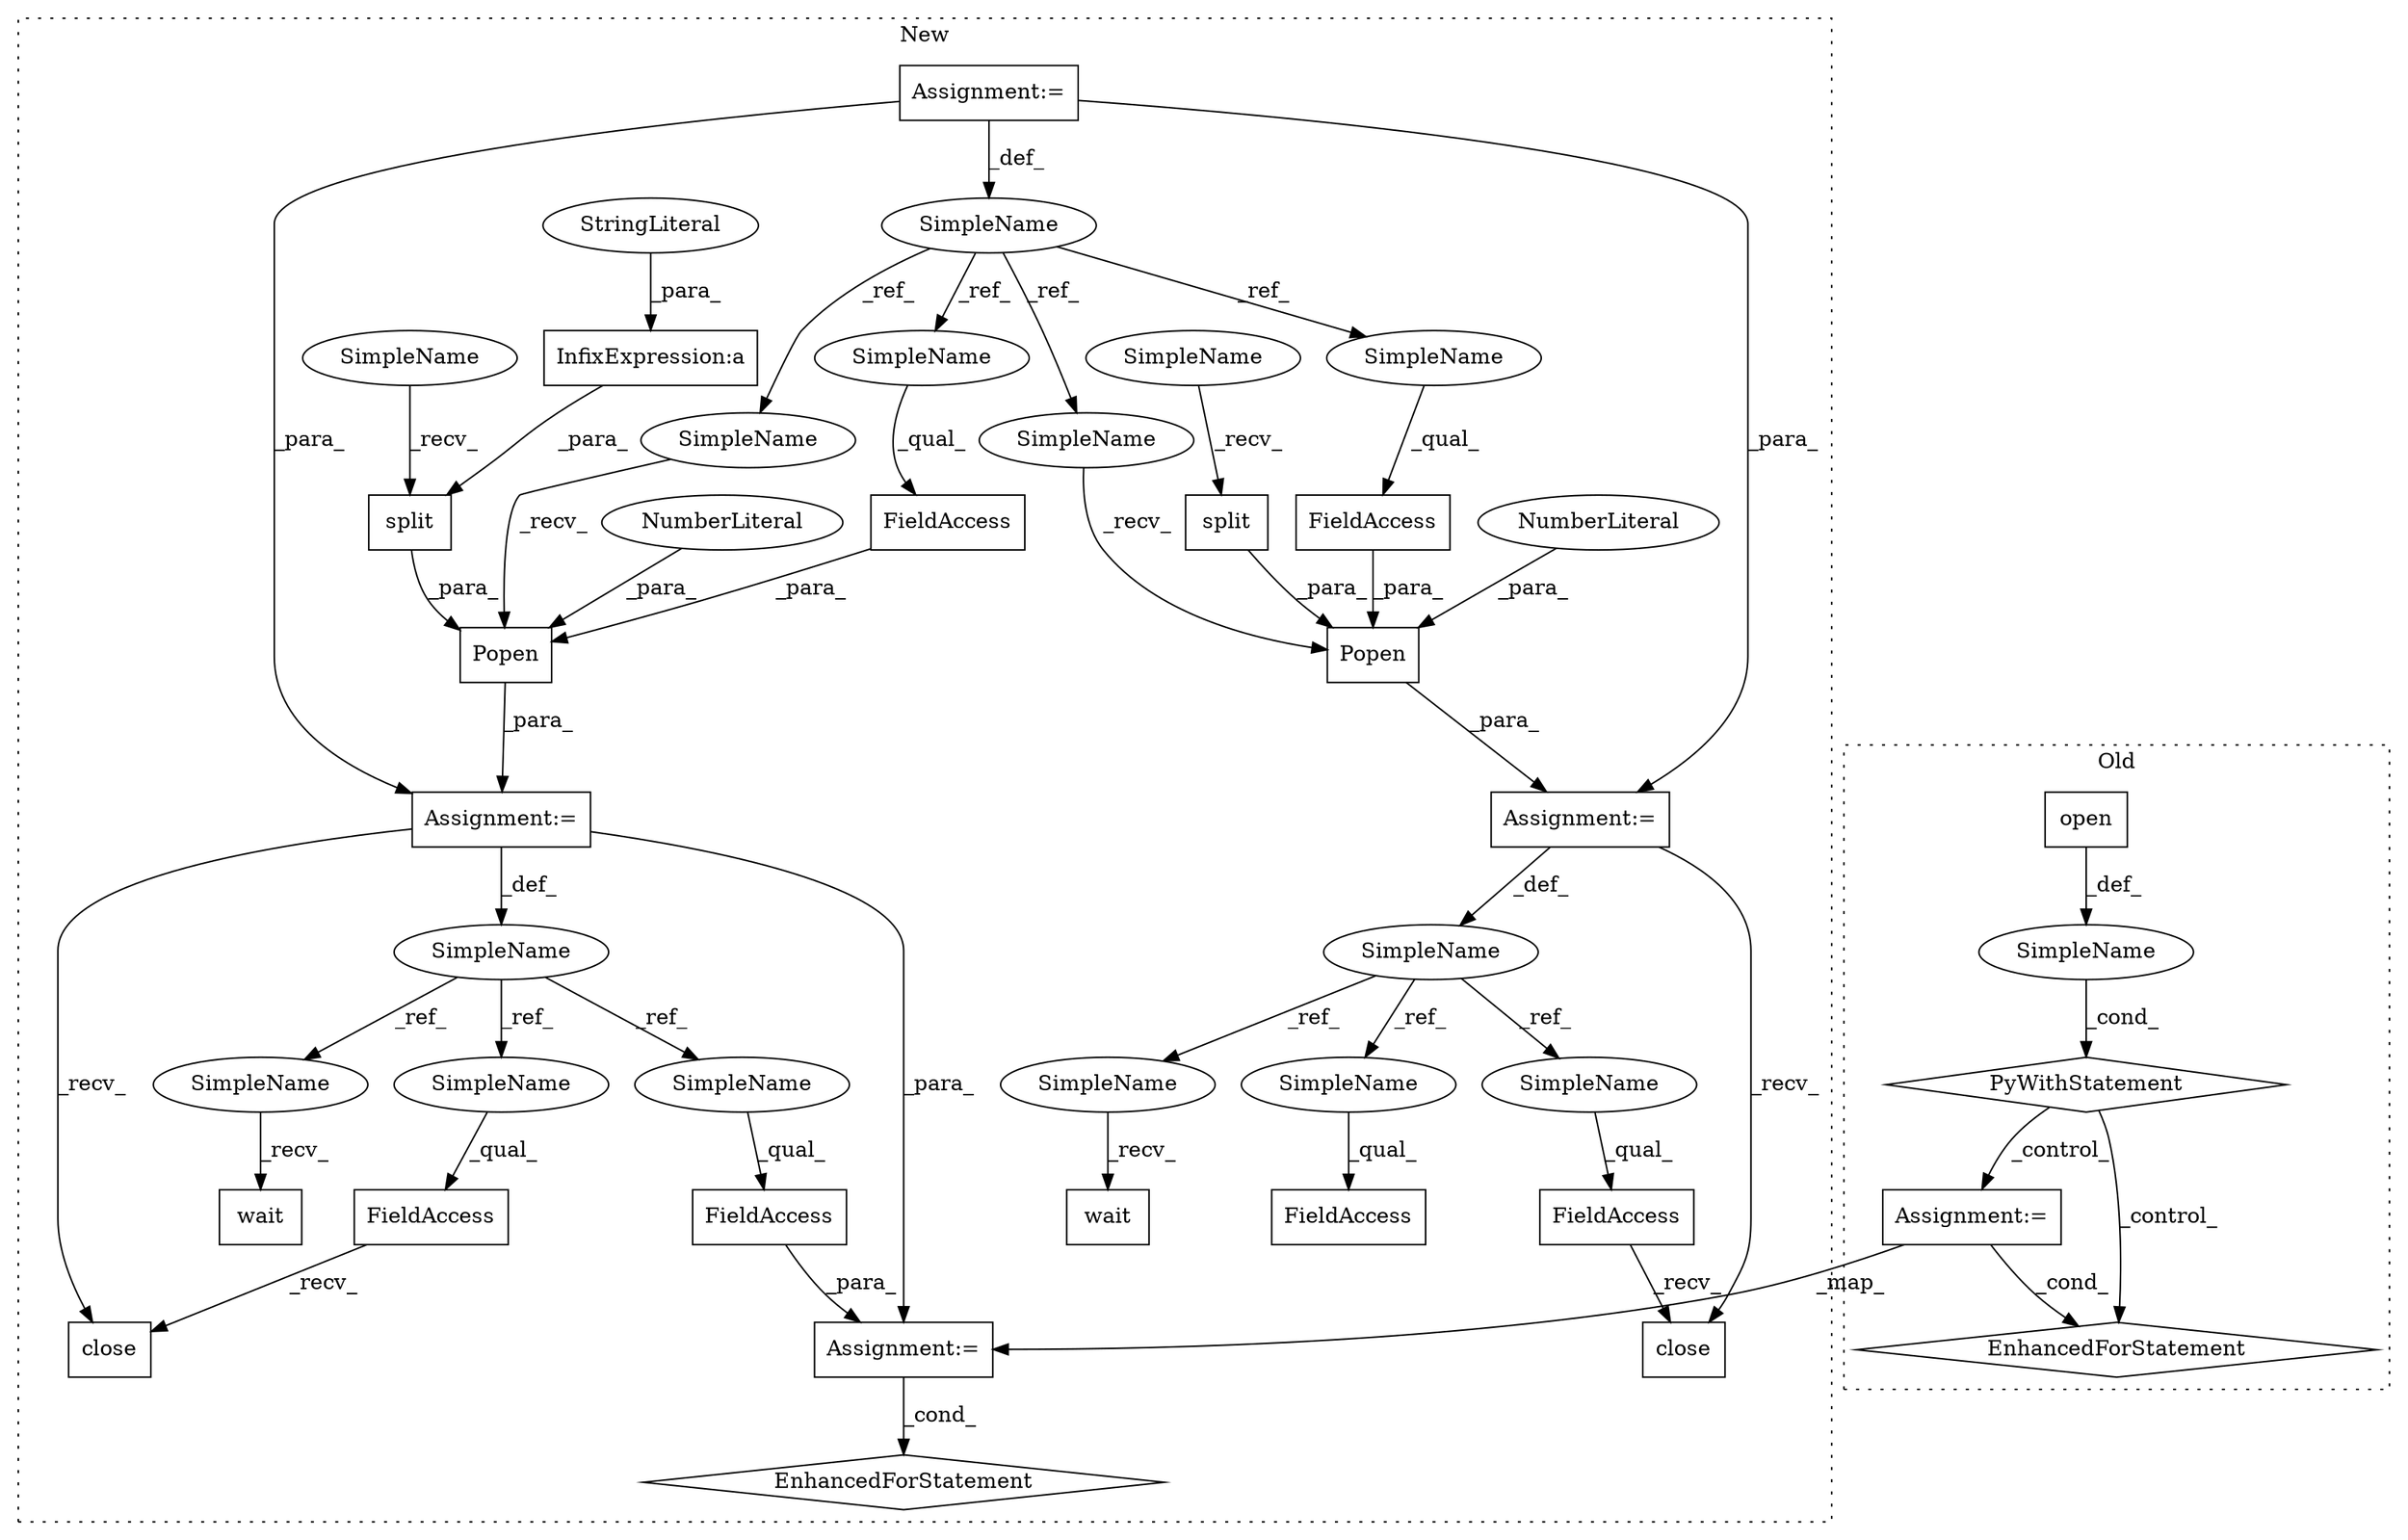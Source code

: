 digraph G {
subgraph cluster0 {
1 [label="EnhancedForStatement" a="70" s="1223,1294" l="57,2" shape="diamond"];
3 [label="SimpleName" a="42" s="" l="" shape="ellipse"];
4 [label="PyWithStatement" a="104" s="1168,1197" l="10,2" shape="diamond"];
9 [label="open" a="32" s="1178,1196" l="5,1" shape="box"];
22 [label="Assignment:=" a="7" s="1223,1294" l="57,2" shape="box"];
label = "Old";
style="dotted";
}
subgraph cluster1 {
2 [label="Popen" a="32" s="1247,1320" l="6,1" shape="box"];
5 [label="split" a="32" s="1259,1295" l="6,1" shape="box"];
6 [label="FieldAccess" a="22" s="1297" l="15" shape="box"];
7 [label="FieldAccess" a="22" s="1390" l="8" shape="box"];
8 [label="Assignment:=" a="7" s="1235" l="1" shape="box"];
10 [label="wait" a="32" s="1676" l="6" shape="box"];
11 [label="InfixExpression:a" a="27" s="1279" l="3" shape="box"];
12 [label="NumberLiteral" a="34" s="1313" l="7" shape="ellipse"];
13 [label="EnhancedForStatement" a="70" s="1327,1398" l="53,2" shape="diamond"];
14 [label="SimpleName" a="42" s="1234" l="1" shape="ellipse"];
15 [label="SimpleName" a="42" s="471" l="10" shape="ellipse"];
16 [label="Popen" a="32" s="726,797" l="6,1" shape="box"];
17 [label="wait" a="32" s="1137" l="6" shape="box"];
18 [label="split" a="32" s="738,772" l="6,1" shape="box"];
19 [label="NumberLiteral" a="34" s="790" l="7" shape="ellipse"];
20 [label="StringLiteral" a="45" s="1265" l="14" shape="ellipse"];
21 [label="Assignment:=" a="7" s="1327,1398" l="53,2" shape="box"];
23 [label="SimpleName" a="42" s="713" l="1" shape="ellipse"];
24 [label="FieldAccess" a="22" s="1113" l="8" shape="box"];
25 [label="FieldAccess" a="22" s="867" l="8" shape="box"];
26 [label="FieldAccess" a="22" s="1652" l="8" shape="box"];
27 [label="FieldAccess" a="22" s="774" l="15" shape="box"];
28 [label="close" a="32" s="1122" l="7" shape="box"];
29 [label="Assignment:=" a="7" s="714" l="1" shape="box"];
30 [label="close" a="32" s="1661" l="7" shape="box"];
31 [label="Assignment:=" a="7" s="471" l="10" shape="box"];
32 [label="SimpleName" a="42" s="1113" l="1" shape="ellipse"];
33 [label="SimpleName" a="42" s="1135" l="1" shape="ellipse"];
34 [label="SimpleName" a="42" s="867" l="1" shape="ellipse"];
35 [label="SimpleName" a="42" s="1253" l="5" shape="ellipse"];
36 [label="SimpleName" a="42" s="732" l="5" shape="ellipse"];
37 [label="SimpleName" a="42" s="1390" l="1" shape="ellipse"];
38 [label="SimpleName" a="42" s="1652" l="1" shape="ellipse"];
39 [label="SimpleName" a="42" s="1674" l="1" shape="ellipse"];
40 [label="SimpleName" a="42" s="1297" l="10" shape="ellipse"];
41 [label="SimpleName" a="42" s="1236" l="10" shape="ellipse"];
42 [label="SimpleName" a="42" s="774" l="10" shape="ellipse"];
43 [label="SimpleName" a="42" s="715" l="10" shape="ellipse"];
label = "New";
style="dotted";
}
2 -> 8 [label="_para_"];
3 -> 4 [label="_cond_"];
4 -> 22 [label="_control_"];
4 -> 1 [label="_control_"];
5 -> 2 [label="_para_"];
6 -> 2 [label="_para_"];
7 -> 21 [label="_para_"];
8 -> 14 [label="_def_"];
8 -> 30 [label="_recv_"];
8 -> 21 [label="_para_"];
9 -> 3 [label="_def_"];
11 -> 5 [label="_para_"];
12 -> 2 [label="_para_"];
14 -> 38 [label="_ref_"];
14 -> 37 [label="_ref_"];
14 -> 39 [label="_ref_"];
15 -> 41 [label="_ref_"];
15 -> 43 [label="_ref_"];
15 -> 42 [label="_ref_"];
15 -> 40 [label="_ref_"];
16 -> 29 [label="_para_"];
18 -> 16 [label="_para_"];
19 -> 16 [label="_para_"];
20 -> 11 [label="_para_"];
21 -> 13 [label="_cond_"];
22 -> 21 [label="_map_"];
22 -> 1 [label="_cond_"];
23 -> 34 [label="_ref_"];
23 -> 33 [label="_ref_"];
23 -> 32 [label="_ref_"];
24 -> 28 [label="_recv_"];
26 -> 30 [label="_recv_"];
27 -> 16 [label="_para_"];
29 -> 23 [label="_def_"];
29 -> 28 [label="_recv_"];
31 -> 15 [label="_def_"];
31 -> 8 [label="_para_"];
31 -> 29 [label="_para_"];
32 -> 24 [label="_qual_"];
33 -> 17 [label="_recv_"];
34 -> 25 [label="_qual_"];
35 -> 5 [label="_recv_"];
36 -> 18 [label="_recv_"];
37 -> 7 [label="_qual_"];
38 -> 26 [label="_qual_"];
39 -> 10 [label="_recv_"];
40 -> 6 [label="_qual_"];
41 -> 2 [label="_recv_"];
42 -> 27 [label="_qual_"];
43 -> 16 [label="_recv_"];
}